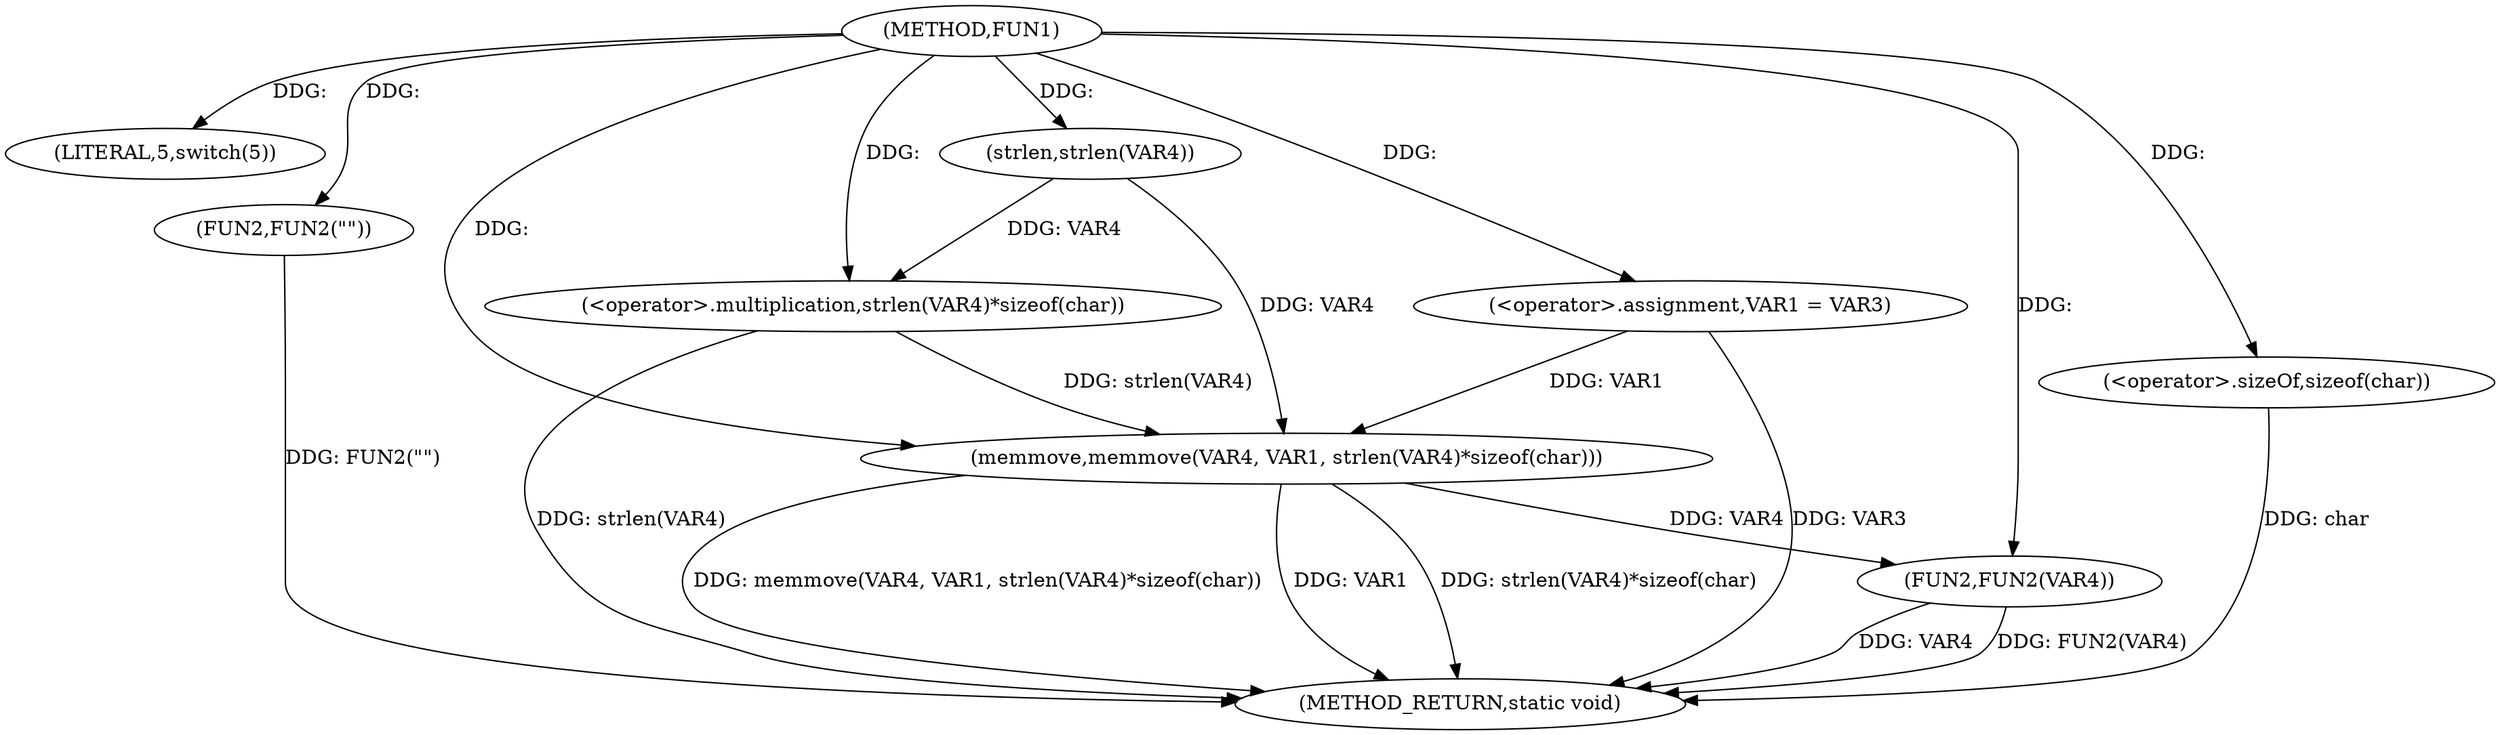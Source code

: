 digraph FUN1 {  
"1000100" [label = "(METHOD,FUN1)" ]
"1000129" [label = "(METHOD_RETURN,static void)" ]
"1000106" [label = "(LITERAL,5,switch(5))" ]
"1000109" [label = "(FUN2,FUN2(\"\"))" ]
"1000113" [label = "(<operator>.assignment,VAR1 = VAR3)" ]
"1000119" [label = "(memmove,memmove(VAR4, VAR1, strlen(VAR4)*sizeof(char)))" ]
"1000122" [label = "(<operator>.multiplication,strlen(VAR4)*sizeof(char))" ]
"1000123" [label = "(strlen,strlen(VAR4))" ]
"1000125" [label = "(<operator>.sizeOf,sizeof(char))" ]
"1000127" [label = "(FUN2,FUN2(VAR4))" ]
  "1000125" -> "1000129"  [ label = "DDG: char"] 
  "1000122" -> "1000129"  [ label = "DDG: strlen(VAR4)"] 
  "1000127" -> "1000129"  [ label = "DDG: FUN2(VAR4)"] 
  "1000119" -> "1000129"  [ label = "DDG: strlen(VAR4)*sizeof(char)"] 
  "1000127" -> "1000129"  [ label = "DDG: VAR4"] 
  "1000119" -> "1000129"  [ label = "DDG: memmove(VAR4, VAR1, strlen(VAR4)*sizeof(char))"] 
  "1000109" -> "1000129"  [ label = "DDG: FUN2(\"\")"] 
  "1000113" -> "1000129"  [ label = "DDG: VAR3"] 
  "1000119" -> "1000129"  [ label = "DDG: VAR1"] 
  "1000100" -> "1000106"  [ label = "DDG: "] 
  "1000100" -> "1000109"  [ label = "DDG: "] 
  "1000100" -> "1000113"  [ label = "DDG: "] 
  "1000123" -> "1000119"  [ label = "DDG: VAR4"] 
  "1000100" -> "1000119"  [ label = "DDG: "] 
  "1000113" -> "1000119"  [ label = "DDG: VAR1"] 
  "1000122" -> "1000119"  [ label = "DDG: strlen(VAR4)"] 
  "1000123" -> "1000122"  [ label = "DDG: VAR4"] 
  "1000100" -> "1000123"  [ label = "DDG: "] 
  "1000100" -> "1000122"  [ label = "DDG: "] 
  "1000100" -> "1000125"  [ label = "DDG: "] 
  "1000119" -> "1000127"  [ label = "DDG: VAR4"] 
  "1000100" -> "1000127"  [ label = "DDG: "] 
}
